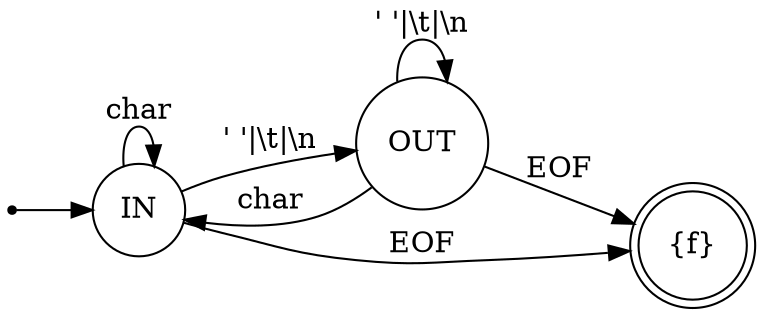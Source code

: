 digraph finite_state_machine {
	rankdir=LR;
	size="8,5";

	node [label="IN", shape=circle]; S;
	node [label="OUT", shape=circle]; q1;
	node [shape=doublecircle, label="{f}"]; f;

	node [shape=point]; qi;
	qi -> S;

	S -> f [label="EOF"];

	S -> S [label="char"];
	S -> q1 [label="' '|\\t|\\n"];

	q1 -> S [label="char"];
	q1 -> q1 [label="' '|\\t|\\n"];
	q1 -> f [label="EOF"];

}
